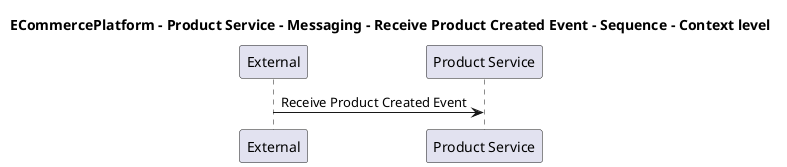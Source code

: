 @startuml

title ECommercePlatform - Product Service - Messaging - Receive Product Created Event - Sequence - Context level

participant "External" as C4InterFlow.SoftwareSystems.ExternalSystem
participant "Product Service" as ECommercePlatform.SoftwareSystems.ProductService

C4InterFlow.SoftwareSystems.ExternalSystem -> ECommercePlatform.SoftwareSystems.ProductService : Receive Product Created Event


@enduml
